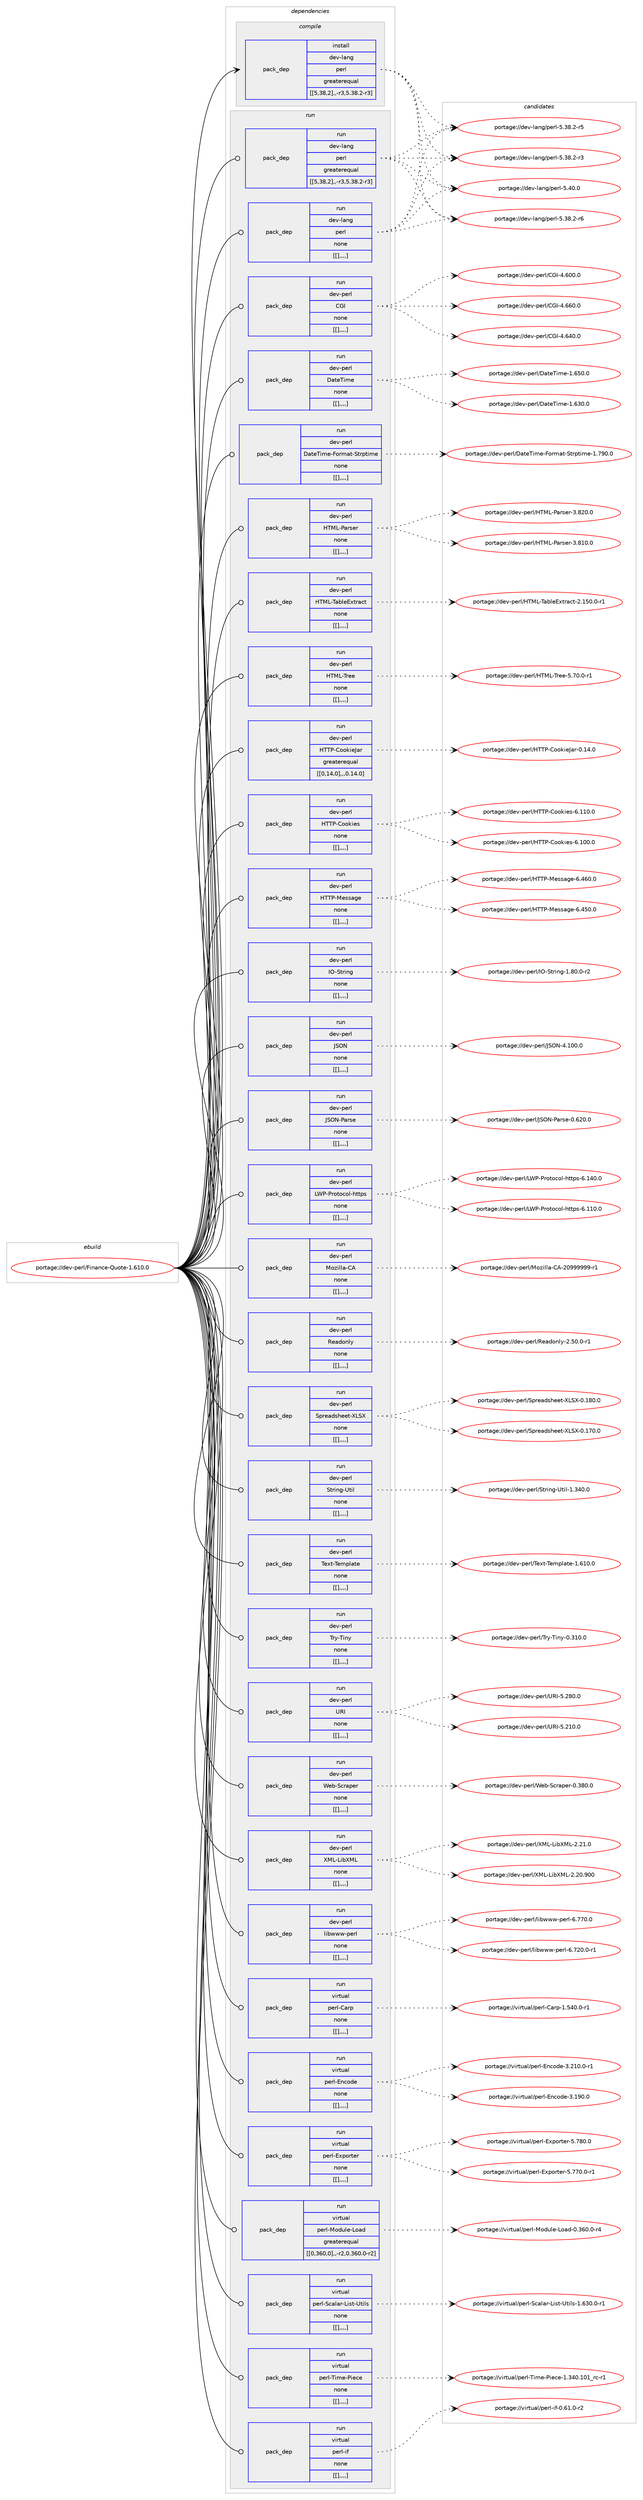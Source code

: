 digraph prolog {

# *************
# Graph options
# *************

newrank=true;
concentrate=true;
compound=true;
graph [rankdir=LR,fontname=Helvetica,fontsize=10,ranksep=1.5];#, ranksep=2.5, nodesep=0.2];
edge  [arrowhead=vee];
node  [fontname=Helvetica,fontsize=10];

# **********
# The ebuild
# **********

subgraph cluster_leftcol {
color=gray;
label=<<i>ebuild</i>>;
id [label="portage://dev-perl/Finance-Quote-1.610.0", color=red, width=4, href="../dev-perl/Finance-Quote-1.610.0.svg"];
}

# ****************
# The dependencies
# ****************

subgraph cluster_midcol {
color=gray;
label=<<i>dependencies</i>>;
subgraph cluster_compile {
fillcolor="#eeeeee";
style=filled;
label=<<i>compile</i>>;
subgraph pack99766 {
dependency131318 [label=<<TABLE BORDER="0" CELLBORDER="1" CELLSPACING="0" CELLPADDING="4" WIDTH="220"><TR><TD ROWSPAN="6" CELLPADDING="30">pack_dep</TD></TR><TR><TD WIDTH="110">install</TD></TR><TR><TD>dev-lang</TD></TR><TR><TD>perl</TD></TR><TR><TD>greaterequal</TD></TR><TR><TD>[[5,38,2],,-r3,5.38.2-r3]</TD></TR></TABLE>>, shape=none, color=blue];
}
id:e -> dependency131318:w [weight=20,style="solid",arrowhead="vee"];
}
subgraph cluster_compileandrun {
fillcolor="#eeeeee";
style=filled;
label=<<i>compile and run</i>>;
}
subgraph cluster_run {
fillcolor="#eeeeee";
style=filled;
label=<<i>run</i>>;
subgraph pack99767 {
dependency131319 [label=<<TABLE BORDER="0" CELLBORDER="1" CELLSPACING="0" CELLPADDING="4" WIDTH="220"><TR><TD ROWSPAN="6" CELLPADDING="30">pack_dep</TD></TR><TR><TD WIDTH="110">run</TD></TR><TR><TD>dev-lang</TD></TR><TR><TD>perl</TD></TR><TR><TD>greaterequal</TD></TR><TR><TD>[[5,38,2],,-r3,5.38.2-r3]</TD></TR></TABLE>>, shape=none, color=blue];
}
id:e -> dependency131319:w [weight=20,style="solid",arrowhead="odot"];
subgraph pack99768 {
dependency131320 [label=<<TABLE BORDER="0" CELLBORDER="1" CELLSPACING="0" CELLPADDING="4" WIDTH="220"><TR><TD ROWSPAN="6" CELLPADDING="30">pack_dep</TD></TR><TR><TD WIDTH="110">run</TD></TR><TR><TD>dev-lang</TD></TR><TR><TD>perl</TD></TR><TR><TD>none</TD></TR><TR><TD>[[],,,,]</TD></TR></TABLE>>, shape=none, color=blue];
}
id:e -> dependency131320:w [weight=20,style="solid",arrowhead="odot"];
subgraph pack99769 {
dependency131321 [label=<<TABLE BORDER="0" CELLBORDER="1" CELLSPACING="0" CELLPADDING="4" WIDTH="220"><TR><TD ROWSPAN="6" CELLPADDING="30">pack_dep</TD></TR><TR><TD WIDTH="110">run</TD></TR><TR><TD>dev-perl</TD></TR><TR><TD>CGI</TD></TR><TR><TD>none</TD></TR><TR><TD>[[],,,,]</TD></TR></TABLE>>, shape=none, color=blue];
}
id:e -> dependency131321:w [weight=20,style="solid",arrowhead="odot"];
subgraph pack99770 {
dependency131322 [label=<<TABLE BORDER="0" CELLBORDER="1" CELLSPACING="0" CELLPADDING="4" WIDTH="220"><TR><TD ROWSPAN="6" CELLPADDING="30">pack_dep</TD></TR><TR><TD WIDTH="110">run</TD></TR><TR><TD>dev-perl</TD></TR><TR><TD>DateTime</TD></TR><TR><TD>none</TD></TR><TR><TD>[[],,,,]</TD></TR></TABLE>>, shape=none, color=blue];
}
id:e -> dependency131322:w [weight=20,style="solid",arrowhead="odot"];
subgraph pack99771 {
dependency131323 [label=<<TABLE BORDER="0" CELLBORDER="1" CELLSPACING="0" CELLPADDING="4" WIDTH="220"><TR><TD ROWSPAN="6" CELLPADDING="30">pack_dep</TD></TR><TR><TD WIDTH="110">run</TD></TR><TR><TD>dev-perl</TD></TR><TR><TD>DateTime-Format-Strptime</TD></TR><TR><TD>none</TD></TR><TR><TD>[[],,,,]</TD></TR></TABLE>>, shape=none, color=blue];
}
id:e -> dependency131323:w [weight=20,style="solid",arrowhead="odot"];
subgraph pack99772 {
dependency131324 [label=<<TABLE BORDER="0" CELLBORDER="1" CELLSPACING="0" CELLPADDING="4" WIDTH="220"><TR><TD ROWSPAN="6" CELLPADDING="30">pack_dep</TD></TR><TR><TD WIDTH="110">run</TD></TR><TR><TD>dev-perl</TD></TR><TR><TD>HTML-Parser</TD></TR><TR><TD>none</TD></TR><TR><TD>[[],,,,]</TD></TR></TABLE>>, shape=none, color=blue];
}
id:e -> dependency131324:w [weight=20,style="solid",arrowhead="odot"];
subgraph pack99773 {
dependency131325 [label=<<TABLE BORDER="0" CELLBORDER="1" CELLSPACING="0" CELLPADDING="4" WIDTH="220"><TR><TD ROWSPAN="6" CELLPADDING="30">pack_dep</TD></TR><TR><TD WIDTH="110">run</TD></TR><TR><TD>dev-perl</TD></TR><TR><TD>HTML-TableExtract</TD></TR><TR><TD>none</TD></TR><TR><TD>[[],,,,]</TD></TR></TABLE>>, shape=none, color=blue];
}
id:e -> dependency131325:w [weight=20,style="solid",arrowhead="odot"];
subgraph pack99774 {
dependency131326 [label=<<TABLE BORDER="0" CELLBORDER="1" CELLSPACING="0" CELLPADDING="4" WIDTH="220"><TR><TD ROWSPAN="6" CELLPADDING="30">pack_dep</TD></TR><TR><TD WIDTH="110">run</TD></TR><TR><TD>dev-perl</TD></TR><TR><TD>HTML-Tree</TD></TR><TR><TD>none</TD></TR><TR><TD>[[],,,,]</TD></TR></TABLE>>, shape=none, color=blue];
}
id:e -> dependency131326:w [weight=20,style="solid",arrowhead="odot"];
subgraph pack99775 {
dependency131327 [label=<<TABLE BORDER="0" CELLBORDER="1" CELLSPACING="0" CELLPADDING="4" WIDTH="220"><TR><TD ROWSPAN="6" CELLPADDING="30">pack_dep</TD></TR><TR><TD WIDTH="110">run</TD></TR><TR><TD>dev-perl</TD></TR><TR><TD>HTTP-CookieJar</TD></TR><TR><TD>greaterequal</TD></TR><TR><TD>[[0,14,0],,,0.14.0]</TD></TR></TABLE>>, shape=none, color=blue];
}
id:e -> dependency131327:w [weight=20,style="solid",arrowhead="odot"];
subgraph pack99776 {
dependency131328 [label=<<TABLE BORDER="0" CELLBORDER="1" CELLSPACING="0" CELLPADDING="4" WIDTH="220"><TR><TD ROWSPAN="6" CELLPADDING="30">pack_dep</TD></TR><TR><TD WIDTH="110">run</TD></TR><TR><TD>dev-perl</TD></TR><TR><TD>HTTP-Cookies</TD></TR><TR><TD>none</TD></TR><TR><TD>[[],,,,]</TD></TR></TABLE>>, shape=none, color=blue];
}
id:e -> dependency131328:w [weight=20,style="solid",arrowhead="odot"];
subgraph pack99777 {
dependency131329 [label=<<TABLE BORDER="0" CELLBORDER="1" CELLSPACING="0" CELLPADDING="4" WIDTH="220"><TR><TD ROWSPAN="6" CELLPADDING="30">pack_dep</TD></TR><TR><TD WIDTH="110">run</TD></TR><TR><TD>dev-perl</TD></TR><TR><TD>HTTP-Message</TD></TR><TR><TD>none</TD></TR><TR><TD>[[],,,,]</TD></TR></TABLE>>, shape=none, color=blue];
}
id:e -> dependency131329:w [weight=20,style="solid",arrowhead="odot"];
subgraph pack99778 {
dependency131330 [label=<<TABLE BORDER="0" CELLBORDER="1" CELLSPACING="0" CELLPADDING="4" WIDTH="220"><TR><TD ROWSPAN="6" CELLPADDING="30">pack_dep</TD></TR><TR><TD WIDTH="110">run</TD></TR><TR><TD>dev-perl</TD></TR><TR><TD>IO-String</TD></TR><TR><TD>none</TD></TR><TR><TD>[[],,,,]</TD></TR></TABLE>>, shape=none, color=blue];
}
id:e -> dependency131330:w [weight=20,style="solid",arrowhead="odot"];
subgraph pack99779 {
dependency131331 [label=<<TABLE BORDER="0" CELLBORDER="1" CELLSPACING="0" CELLPADDING="4" WIDTH="220"><TR><TD ROWSPAN="6" CELLPADDING="30">pack_dep</TD></TR><TR><TD WIDTH="110">run</TD></TR><TR><TD>dev-perl</TD></TR><TR><TD>JSON</TD></TR><TR><TD>none</TD></TR><TR><TD>[[],,,,]</TD></TR></TABLE>>, shape=none, color=blue];
}
id:e -> dependency131331:w [weight=20,style="solid",arrowhead="odot"];
subgraph pack99780 {
dependency131332 [label=<<TABLE BORDER="0" CELLBORDER="1" CELLSPACING="0" CELLPADDING="4" WIDTH="220"><TR><TD ROWSPAN="6" CELLPADDING="30">pack_dep</TD></TR><TR><TD WIDTH="110">run</TD></TR><TR><TD>dev-perl</TD></TR><TR><TD>JSON-Parse</TD></TR><TR><TD>none</TD></TR><TR><TD>[[],,,,]</TD></TR></TABLE>>, shape=none, color=blue];
}
id:e -> dependency131332:w [weight=20,style="solid",arrowhead="odot"];
subgraph pack99781 {
dependency131333 [label=<<TABLE BORDER="0" CELLBORDER="1" CELLSPACING="0" CELLPADDING="4" WIDTH="220"><TR><TD ROWSPAN="6" CELLPADDING="30">pack_dep</TD></TR><TR><TD WIDTH="110">run</TD></TR><TR><TD>dev-perl</TD></TR><TR><TD>LWP-Protocol-https</TD></TR><TR><TD>none</TD></TR><TR><TD>[[],,,,]</TD></TR></TABLE>>, shape=none, color=blue];
}
id:e -> dependency131333:w [weight=20,style="solid",arrowhead="odot"];
subgraph pack99782 {
dependency131334 [label=<<TABLE BORDER="0" CELLBORDER="1" CELLSPACING="0" CELLPADDING="4" WIDTH="220"><TR><TD ROWSPAN="6" CELLPADDING="30">pack_dep</TD></TR><TR><TD WIDTH="110">run</TD></TR><TR><TD>dev-perl</TD></TR><TR><TD>Mozilla-CA</TD></TR><TR><TD>none</TD></TR><TR><TD>[[],,,,]</TD></TR></TABLE>>, shape=none, color=blue];
}
id:e -> dependency131334:w [weight=20,style="solid",arrowhead="odot"];
subgraph pack99783 {
dependency131335 [label=<<TABLE BORDER="0" CELLBORDER="1" CELLSPACING="0" CELLPADDING="4" WIDTH="220"><TR><TD ROWSPAN="6" CELLPADDING="30">pack_dep</TD></TR><TR><TD WIDTH="110">run</TD></TR><TR><TD>dev-perl</TD></TR><TR><TD>Readonly</TD></TR><TR><TD>none</TD></TR><TR><TD>[[],,,,]</TD></TR></TABLE>>, shape=none, color=blue];
}
id:e -> dependency131335:w [weight=20,style="solid",arrowhead="odot"];
subgraph pack99784 {
dependency131336 [label=<<TABLE BORDER="0" CELLBORDER="1" CELLSPACING="0" CELLPADDING="4" WIDTH="220"><TR><TD ROWSPAN="6" CELLPADDING="30">pack_dep</TD></TR><TR><TD WIDTH="110">run</TD></TR><TR><TD>dev-perl</TD></TR><TR><TD>Spreadsheet-XLSX</TD></TR><TR><TD>none</TD></TR><TR><TD>[[],,,,]</TD></TR></TABLE>>, shape=none, color=blue];
}
id:e -> dependency131336:w [weight=20,style="solid",arrowhead="odot"];
subgraph pack99785 {
dependency131337 [label=<<TABLE BORDER="0" CELLBORDER="1" CELLSPACING="0" CELLPADDING="4" WIDTH="220"><TR><TD ROWSPAN="6" CELLPADDING="30">pack_dep</TD></TR><TR><TD WIDTH="110">run</TD></TR><TR><TD>dev-perl</TD></TR><TR><TD>String-Util</TD></TR><TR><TD>none</TD></TR><TR><TD>[[],,,,]</TD></TR></TABLE>>, shape=none, color=blue];
}
id:e -> dependency131337:w [weight=20,style="solid",arrowhead="odot"];
subgraph pack99786 {
dependency131338 [label=<<TABLE BORDER="0" CELLBORDER="1" CELLSPACING="0" CELLPADDING="4" WIDTH="220"><TR><TD ROWSPAN="6" CELLPADDING="30">pack_dep</TD></TR><TR><TD WIDTH="110">run</TD></TR><TR><TD>dev-perl</TD></TR><TR><TD>Text-Template</TD></TR><TR><TD>none</TD></TR><TR><TD>[[],,,,]</TD></TR></TABLE>>, shape=none, color=blue];
}
id:e -> dependency131338:w [weight=20,style="solid",arrowhead="odot"];
subgraph pack99787 {
dependency131339 [label=<<TABLE BORDER="0" CELLBORDER="1" CELLSPACING="0" CELLPADDING="4" WIDTH="220"><TR><TD ROWSPAN="6" CELLPADDING="30">pack_dep</TD></TR><TR><TD WIDTH="110">run</TD></TR><TR><TD>dev-perl</TD></TR><TR><TD>Try-Tiny</TD></TR><TR><TD>none</TD></TR><TR><TD>[[],,,,]</TD></TR></TABLE>>, shape=none, color=blue];
}
id:e -> dependency131339:w [weight=20,style="solid",arrowhead="odot"];
subgraph pack99788 {
dependency131340 [label=<<TABLE BORDER="0" CELLBORDER="1" CELLSPACING="0" CELLPADDING="4" WIDTH="220"><TR><TD ROWSPAN="6" CELLPADDING="30">pack_dep</TD></TR><TR><TD WIDTH="110">run</TD></TR><TR><TD>dev-perl</TD></TR><TR><TD>URI</TD></TR><TR><TD>none</TD></TR><TR><TD>[[],,,,]</TD></TR></TABLE>>, shape=none, color=blue];
}
id:e -> dependency131340:w [weight=20,style="solid",arrowhead="odot"];
subgraph pack99789 {
dependency131341 [label=<<TABLE BORDER="0" CELLBORDER="1" CELLSPACING="0" CELLPADDING="4" WIDTH="220"><TR><TD ROWSPAN="6" CELLPADDING="30">pack_dep</TD></TR><TR><TD WIDTH="110">run</TD></TR><TR><TD>dev-perl</TD></TR><TR><TD>Web-Scraper</TD></TR><TR><TD>none</TD></TR><TR><TD>[[],,,,]</TD></TR></TABLE>>, shape=none, color=blue];
}
id:e -> dependency131341:w [weight=20,style="solid",arrowhead="odot"];
subgraph pack99790 {
dependency131342 [label=<<TABLE BORDER="0" CELLBORDER="1" CELLSPACING="0" CELLPADDING="4" WIDTH="220"><TR><TD ROWSPAN="6" CELLPADDING="30">pack_dep</TD></TR><TR><TD WIDTH="110">run</TD></TR><TR><TD>dev-perl</TD></TR><TR><TD>XML-LibXML</TD></TR><TR><TD>none</TD></TR><TR><TD>[[],,,,]</TD></TR></TABLE>>, shape=none, color=blue];
}
id:e -> dependency131342:w [weight=20,style="solid",arrowhead="odot"];
subgraph pack99791 {
dependency131343 [label=<<TABLE BORDER="0" CELLBORDER="1" CELLSPACING="0" CELLPADDING="4" WIDTH="220"><TR><TD ROWSPAN="6" CELLPADDING="30">pack_dep</TD></TR><TR><TD WIDTH="110">run</TD></TR><TR><TD>dev-perl</TD></TR><TR><TD>libwww-perl</TD></TR><TR><TD>none</TD></TR><TR><TD>[[],,,,]</TD></TR></TABLE>>, shape=none, color=blue];
}
id:e -> dependency131343:w [weight=20,style="solid",arrowhead="odot"];
subgraph pack99792 {
dependency131344 [label=<<TABLE BORDER="0" CELLBORDER="1" CELLSPACING="0" CELLPADDING="4" WIDTH="220"><TR><TD ROWSPAN="6" CELLPADDING="30">pack_dep</TD></TR><TR><TD WIDTH="110">run</TD></TR><TR><TD>virtual</TD></TR><TR><TD>perl-Carp</TD></TR><TR><TD>none</TD></TR><TR><TD>[[],,,,]</TD></TR></TABLE>>, shape=none, color=blue];
}
id:e -> dependency131344:w [weight=20,style="solid",arrowhead="odot"];
subgraph pack99793 {
dependency131345 [label=<<TABLE BORDER="0" CELLBORDER="1" CELLSPACING="0" CELLPADDING="4" WIDTH="220"><TR><TD ROWSPAN="6" CELLPADDING="30">pack_dep</TD></TR><TR><TD WIDTH="110">run</TD></TR><TR><TD>virtual</TD></TR><TR><TD>perl-Encode</TD></TR><TR><TD>none</TD></TR><TR><TD>[[],,,,]</TD></TR></TABLE>>, shape=none, color=blue];
}
id:e -> dependency131345:w [weight=20,style="solid",arrowhead="odot"];
subgraph pack99794 {
dependency131346 [label=<<TABLE BORDER="0" CELLBORDER="1" CELLSPACING="0" CELLPADDING="4" WIDTH="220"><TR><TD ROWSPAN="6" CELLPADDING="30">pack_dep</TD></TR><TR><TD WIDTH="110">run</TD></TR><TR><TD>virtual</TD></TR><TR><TD>perl-Exporter</TD></TR><TR><TD>none</TD></TR><TR><TD>[[],,,,]</TD></TR></TABLE>>, shape=none, color=blue];
}
id:e -> dependency131346:w [weight=20,style="solid",arrowhead="odot"];
subgraph pack99795 {
dependency131347 [label=<<TABLE BORDER="0" CELLBORDER="1" CELLSPACING="0" CELLPADDING="4" WIDTH="220"><TR><TD ROWSPAN="6" CELLPADDING="30">pack_dep</TD></TR><TR><TD WIDTH="110">run</TD></TR><TR><TD>virtual</TD></TR><TR><TD>perl-Module-Load</TD></TR><TR><TD>greaterequal</TD></TR><TR><TD>[[0,360,0],,-r2,0.360.0-r2]</TD></TR></TABLE>>, shape=none, color=blue];
}
id:e -> dependency131347:w [weight=20,style="solid",arrowhead="odot"];
subgraph pack99796 {
dependency131348 [label=<<TABLE BORDER="0" CELLBORDER="1" CELLSPACING="0" CELLPADDING="4" WIDTH="220"><TR><TD ROWSPAN="6" CELLPADDING="30">pack_dep</TD></TR><TR><TD WIDTH="110">run</TD></TR><TR><TD>virtual</TD></TR><TR><TD>perl-Scalar-List-Utils</TD></TR><TR><TD>none</TD></TR><TR><TD>[[],,,,]</TD></TR></TABLE>>, shape=none, color=blue];
}
id:e -> dependency131348:w [weight=20,style="solid",arrowhead="odot"];
subgraph pack99797 {
dependency131349 [label=<<TABLE BORDER="0" CELLBORDER="1" CELLSPACING="0" CELLPADDING="4" WIDTH="220"><TR><TD ROWSPAN="6" CELLPADDING="30">pack_dep</TD></TR><TR><TD WIDTH="110">run</TD></TR><TR><TD>virtual</TD></TR><TR><TD>perl-Time-Piece</TD></TR><TR><TD>none</TD></TR><TR><TD>[[],,,,]</TD></TR></TABLE>>, shape=none, color=blue];
}
id:e -> dependency131349:w [weight=20,style="solid",arrowhead="odot"];
subgraph pack99798 {
dependency131350 [label=<<TABLE BORDER="0" CELLBORDER="1" CELLSPACING="0" CELLPADDING="4" WIDTH="220"><TR><TD ROWSPAN="6" CELLPADDING="30">pack_dep</TD></TR><TR><TD WIDTH="110">run</TD></TR><TR><TD>virtual</TD></TR><TR><TD>perl-if</TD></TR><TR><TD>none</TD></TR><TR><TD>[[],,,,]</TD></TR></TABLE>>, shape=none, color=blue];
}
id:e -> dependency131350:w [weight=20,style="solid",arrowhead="odot"];
}
}

# **************
# The candidates
# **************

subgraph cluster_choices {
rank=same;
color=gray;
label=<<i>candidates</i>>;

subgraph choice99766 {
color=black;
nodesep=1;
choice10010111845108971101034711210111410845534652484648 [label="portage://dev-lang/perl-5.40.0", color=red, width=4,href="../dev-lang/perl-5.40.0.svg"];
choice100101118451089711010347112101114108455346515646504511454 [label="portage://dev-lang/perl-5.38.2-r6", color=red, width=4,href="../dev-lang/perl-5.38.2-r6.svg"];
choice100101118451089711010347112101114108455346515646504511453 [label="portage://dev-lang/perl-5.38.2-r5", color=red, width=4,href="../dev-lang/perl-5.38.2-r5.svg"];
choice100101118451089711010347112101114108455346515646504511451 [label="portage://dev-lang/perl-5.38.2-r3", color=red, width=4,href="../dev-lang/perl-5.38.2-r3.svg"];
dependency131318:e -> choice10010111845108971101034711210111410845534652484648:w [style=dotted,weight="100"];
dependency131318:e -> choice100101118451089711010347112101114108455346515646504511454:w [style=dotted,weight="100"];
dependency131318:e -> choice100101118451089711010347112101114108455346515646504511453:w [style=dotted,weight="100"];
dependency131318:e -> choice100101118451089711010347112101114108455346515646504511451:w [style=dotted,weight="100"];
}
subgraph choice99767 {
color=black;
nodesep=1;
choice10010111845108971101034711210111410845534652484648 [label="portage://dev-lang/perl-5.40.0", color=red, width=4,href="../dev-lang/perl-5.40.0.svg"];
choice100101118451089711010347112101114108455346515646504511454 [label="portage://dev-lang/perl-5.38.2-r6", color=red, width=4,href="../dev-lang/perl-5.38.2-r6.svg"];
choice100101118451089711010347112101114108455346515646504511453 [label="portage://dev-lang/perl-5.38.2-r5", color=red, width=4,href="../dev-lang/perl-5.38.2-r5.svg"];
choice100101118451089711010347112101114108455346515646504511451 [label="portage://dev-lang/perl-5.38.2-r3", color=red, width=4,href="../dev-lang/perl-5.38.2-r3.svg"];
dependency131319:e -> choice10010111845108971101034711210111410845534652484648:w [style=dotted,weight="100"];
dependency131319:e -> choice100101118451089711010347112101114108455346515646504511454:w [style=dotted,weight="100"];
dependency131319:e -> choice100101118451089711010347112101114108455346515646504511453:w [style=dotted,weight="100"];
dependency131319:e -> choice100101118451089711010347112101114108455346515646504511451:w [style=dotted,weight="100"];
}
subgraph choice99768 {
color=black;
nodesep=1;
choice10010111845108971101034711210111410845534652484648 [label="portage://dev-lang/perl-5.40.0", color=red, width=4,href="../dev-lang/perl-5.40.0.svg"];
choice100101118451089711010347112101114108455346515646504511454 [label="portage://dev-lang/perl-5.38.2-r6", color=red, width=4,href="../dev-lang/perl-5.38.2-r6.svg"];
choice100101118451089711010347112101114108455346515646504511453 [label="portage://dev-lang/perl-5.38.2-r5", color=red, width=4,href="../dev-lang/perl-5.38.2-r5.svg"];
choice100101118451089711010347112101114108455346515646504511451 [label="portage://dev-lang/perl-5.38.2-r3", color=red, width=4,href="../dev-lang/perl-5.38.2-r3.svg"];
dependency131320:e -> choice10010111845108971101034711210111410845534652484648:w [style=dotted,weight="100"];
dependency131320:e -> choice100101118451089711010347112101114108455346515646504511454:w [style=dotted,weight="100"];
dependency131320:e -> choice100101118451089711010347112101114108455346515646504511453:w [style=dotted,weight="100"];
dependency131320:e -> choice100101118451089711010347112101114108455346515646504511451:w [style=dotted,weight="100"];
}
subgraph choice99769 {
color=black;
nodesep=1;
choice10010111845112101114108476771734552465454484648 [label="portage://dev-perl/CGI-4.660.0", color=red, width=4,href="../dev-perl/CGI-4.660.0.svg"];
choice10010111845112101114108476771734552465452484648 [label="portage://dev-perl/CGI-4.640.0", color=red, width=4,href="../dev-perl/CGI-4.640.0.svg"];
choice10010111845112101114108476771734552465448484648 [label="portage://dev-perl/CGI-4.600.0", color=red, width=4,href="../dev-perl/CGI-4.600.0.svg"];
dependency131321:e -> choice10010111845112101114108476771734552465454484648:w [style=dotted,weight="100"];
dependency131321:e -> choice10010111845112101114108476771734552465452484648:w [style=dotted,weight="100"];
dependency131321:e -> choice10010111845112101114108476771734552465448484648:w [style=dotted,weight="100"];
}
subgraph choice99770 {
color=black;
nodesep=1;
choice10010111845112101114108476897116101841051091014549465453484648 [label="portage://dev-perl/DateTime-1.650.0", color=red, width=4,href="../dev-perl/DateTime-1.650.0.svg"];
choice10010111845112101114108476897116101841051091014549465451484648 [label="portage://dev-perl/DateTime-1.630.0", color=red, width=4,href="../dev-perl/DateTime-1.630.0.svg"];
dependency131322:e -> choice10010111845112101114108476897116101841051091014549465453484648:w [style=dotted,weight="100"];
dependency131322:e -> choice10010111845112101114108476897116101841051091014549465451484648:w [style=dotted,weight="100"];
}
subgraph choice99771 {
color=black;
nodesep=1;
choice100101118451121011141084768971161018410510910145701111141099711645831161141121161051091014549465557484648 [label="portage://dev-perl/DateTime-Format-Strptime-1.790.0", color=red, width=4,href="../dev-perl/DateTime-Format-Strptime-1.790.0.svg"];
dependency131323:e -> choice100101118451121011141084768971161018410510910145701111141099711645831161141121161051091014549465557484648:w [style=dotted,weight="100"];
}
subgraph choice99772 {
color=black;
nodesep=1;
choice1001011184511210111410847728477764580971141151011144551465650484648 [label="portage://dev-perl/HTML-Parser-3.820.0", color=red, width=4,href="../dev-perl/HTML-Parser-3.820.0.svg"];
choice1001011184511210111410847728477764580971141151011144551465649484648 [label="portage://dev-perl/HTML-Parser-3.810.0", color=red, width=4,href="../dev-perl/HTML-Parser-3.810.0.svg"];
dependency131324:e -> choice1001011184511210111410847728477764580971141151011144551465650484648:w [style=dotted,weight="100"];
dependency131324:e -> choice1001011184511210111410847728477764580971141151011144551465649484648:w [style=dotted,weight="100"];
}
subgraph choice99773 {
color=black;
nodesep=1;
choice1001011184511210111410847728477764584979810810169120116114979911645504649534846484511449 [label="portage://dev-perl/HTML-TableExtract-2.150.0-r1", color=red, width=4,href="../dev-perl/HTML-TableExtract-2.150.0-r1.svg"];
dependency131325:e -> choice1001011184511210111410847728477764584979810810169120116114979911645504649534846484511449:w [style=dotted,weight="100"];
}
subgraph choice99774 {
color=black;
nodesep=1;
choice1001011184511210111410847728477764584114101101455346554846484511449 [label="portage://dev-perl/HTML-Tree-5.70.0-r1", color=red, width=4,href="../dev-perl/HTML-Tree-5.70.0-r1.svg"];
dependency131326:e -> choice1001011184511210111410847728477764584114101101455346554846484511449:w [style=dotted,weight="100"];
}
subgraph choice99775 {
color=black;
nodesep=1;
choice1001011184511210111410847728484804567111111107105101749711445484649524648 [label="portage://dev-perl/HTTP-CookieJar-0.14.0", color=red, width=4,href="../dev-perl/HTTP-CookieJar-0.14.0.svg"];
dependency131327:e -> choice1001011184511210111410847728484804567111111107105101749711445484649524648:w [style=dotted,weight="100"];
}
subgraph choice99776 {
color=black;
nodesep=1;
choice10010111845112101114108477284848045671111111071051011154554464949484648 [label="portage://dev-perl/HTTP-Cookies-6.110.0", color=red, width=4,href="../dev-perl/HTTP-Cookies-6.110.0.svg"];
choice10010111845112101114108477284848045671111111071051011154554464948484648 [label="portage://dev-perl/HTTP-Cookies-6.100.0", color=red, width=4,href="../dev-perl/HTTP-Cookies-6.100.0.svg"];
dependency131328:e -> choice10010111845112101114108477284848045671111111071051011154554464949484648:w [style=dotted,weight="100"];
dependency131328:e -> choice10010111845112101114108477284848045671111111071051011154554464948484648:w [style=dotted,weight="100"];
}
subgraph choice99777 {
color=black;
nodesep=1;
choice1001011184511210111410847728484804577101115115971031014554465254484648 [label="portage://dev-perl/HTTP-Message-6.460.0", color=red, width=4,href="../dev-perl/HTTP-Message-6.460.0.svg"];
choice1001011184511210111410847728484804577101115115971031014554465253484648 [label="portage://dev-perl/HTTP-Message-6.450.0", color=red, width=4,href="../dev-perl/HTTP-Message-6.450.0.svg"];
dependency131329:e -> choice1001011184511210111410847728484804577101115115971031014554465254484648:w [style=dotted,weight="100"];
dependency131329:e -> choice1001011184511210111410847728484804577101115115971031014554465253484648:w [style=dotted,weight="100"];
}
subgraph choice99778 {
color=black;
nodesep=1;
choice100101118451121011141084773794583116114105110103454946564846484511450 [label="portage://dev-perl/IO-String-1.80.0-r2", color=red, width=4,href="../dev-perl/IO-String-1.80.0-r2.svg"];
dependency131330:e -> choice100101118451121011141084773794583116114105110103454946564846484511450:w [style=dotted,weight="100"];
}
subgraph choice99779 {
color=black;
nodesep=1;
choice1001011184511210111410847748379784552464948484648 [label="portage://dev-perl/JSON-4.100.0", color=red, width=4,href="../dev-perl/JSON-4.100.0.svg"];
dependency131331:e -> choice1001011184511210111410847748379784552464948484648:w [style=dotted,weight="100"];
}
subgraph choice99780 {
color=black;
nodesep=1;
choice1001011184511210111410847748379784580971141151014548465450484648 [label="portage://dev-perl/JSON-Parse-0.620.0", color=red, width=4,href="../dev-perl/JSON-Parse-0.620.0.svg"];
dependency131332:e -> choice1001011184511210111410847748379784580971141151014548465450484648:w [style=dotted,weight="100"];
}
subgraph choice99781 {
color=black;
nodesep=1;
choice1001011184511210111410847768780458011411111611199111108451041161161121154554464952484648 [label="portage://dev-perl/LWP-Protocol-https-6.140.0", color=red, width=4,href="../dev-perl/LWP-Protocol-https-6.140.0.svg"];
choice1001011184511210111410847768780458011411111611199111108451041161161121154554464949484648 [label="portage://dev-perl/LWP-Protocol-https-6.110.0", color=red, width=4,href="../dev-perl/LWP-Protocol-https-6.110.0.svg"];
dependency131333:e -> choice1001011184511210111410847768780458011411111611199111108451041161161121154554464952484648:w [style=dotted,weight="100"];
dependency131333:e -> choice1001011184511210111410847768780458011411111611199111108451041161161121154554464949484648:w [style=dotted,weight="100"];
}
subgraph choice99782 {
color=black;
nodesep=1;
choice100101118451121011141084777111122105108108974567654550485757575757574511449 [label="portage://dev-perl/Mozilla-CA-20999999-r1", color=red, width=4,href="../dev-perl/Mozilla-CA-20999999-r1.svg"];
dependency131334:e -> choice100101118451121011141084777111122105108108974567654550485757575757574511449:w [style=dotted,weight="100"];
}
subgraph choice99783 {
color=black;
nodesep=1;
choice10010111845112101114108478210197100111110108121455046534846484511449 [label="portage://dev-perl/Readonly-2.50.0-r1", color=red, width=4,href="../dev-perl/Readonly-2.50.0-r1.svg"];
dependency131335:e -> choice10010111845112101114108478210197100111110108121455046534846484511449:w [style=dotted,weight="100"];
}
subgraph choice99784 {
color=black;
nodesep=1;
choice1001011184511210111410847831121141019710011510410110111645887683884548464956484648 [label="portage://dev-perl/Spreadsheet-XLSX-0.180.0", color=red, width=4,href="../dev-perl/Spreadsheet-XLSX-0.180.0.svg"];
choice1001011184511210111410847831121141019710011510410110111645887683884548464955484648 [label="portage://dev-perl/Spreadsheet-XLSX-0.170.0", color=red, width=4,href="../dev-perl/Spreadsheet-XLSX-0.170.0.svg"];
dependency131336:e -> choice1001011184511210111410847831121141019710011510410110111645887683884548464956484648:w [style=dotted,weight="100"];
dependency131336:e -> choice1001011184511210111410847831121141019710011510410110111645887683884548464955484648:w [style=dotted,weight="100"];
}
subgraph choice99785 {
color=black;
nodesep=1;
choice10010111845112101114108478311611410511010345851161051084549465152484648 [label="portage://dev-perl/String-Util-1.340.0", color=red, width=4,href="../dev-perl/String-Util-1.340.0.svg"];
dependency131337:e -> choice10010111845112101114108478311611410511010345851161051084549465152484648:w [style=dotted,weight="100"];
}
subgraph choice99786 {
color=black;
nodesep=1;
choice1001011184511210111410847841011201164584101109112108971161014549465449484648 [label="portage://dev-perl/Text-Template-1.610.0", color=red, width=4,href="../dev-perl/Text-Template-1.610.0.svg"];
dependency131338:e -> choice1001011184511210111410847841011201164584101109112108971161014549465449484648:w [style=dotted,weight="100"];
}
subgraph choice99787 {
color=black;
nodesep=1;
choice10010111845112101114108478411412145841051101214548465149484648 [label="portage://dev-perl/Try-Tiny-0.310.0", color=red, width=4,href="../dev-perl/Try-Tiny-0.310.0.svg"];
dependency131339:e -> choice10010111845112101114108478411412145841051101214548465149484648:w [style=dotted,weight="100"];
}
subgraph choice99788 {
color=black;
nodesep=1;
choice10010111845112101114108478582734553465056484648 [label="portage://dev-perl/URI-5.280.0", color=red, width=4,href="../dev-perl/URI-5.280.0.svg"];
choice10010111845112101114108478582734553465049484648 [label="portage://dev-perl/URI-5.210.0", color=red, width=4,href="../dev-perl/URI-5.210.0.svg"];
dependency131340:e -> choice10010111845112101114108478582734553465056484648:w [style=dotted,weight="100"];
dependency131340:e -> choice10010111845112101114108478582734553465049484648:w [style=dotted,weight="100"];
}
subgraph choice99789 {
color=black;
nodesep=1;
choice10010111845112101114108478710198458399114971121011144548465156484648 [label="portage://dev-perl/Web-Scraper-0.380.0", color=red, width=4,href="../dev-perl/Web-Scraper-0.380.0.svg"];
dependency131341:e -> choice10010111845112101114108478710198458399114971121011144548465156484648:w [style=dotted,weight="100"];
}
subgraph choice99790 {
color=black;
nodesep=1;
choice100101118451121011141084788777645761059888777645504650494648 [label="portage://dev-perl/XML-LibXML-2.21.0", color=red, width=4,href="../dev-perl/XML-LibXML-2.21.0.svg"];
choice1001011184511210111410847887776457610598887776455046504846574848 [label="portage://dev-perl/XML-LibXML-2.20.900", color=red, width=4,href="../dev-perl/XML-LibXML-2.20.900.svg"];
dependency131342:e -> choice100101118451121011141084788777645761059888777645504650494648:w [style=dotted,weight="100"];
dependency131342:e -> choice1001011184511210111410847887776457610598887776455046504846574848:w [style=dotted,weight="100"];
}
subgraph choice99791 {
color=black;
nodesep=1;
choice100101118451121011141084710810598119119119451121011141084554465555484648 [label="portage://dev-perl/libwww-perl-6.770.0", color=red, width=4,href="../dev-perl/libwww-perl-6.770.0.svg"];
choice1001011184511210111410847108105981191191194511210111410845544655504846484511449 [label="portage://dev-perl/libwww-perl-6.720.0-r1", color=red, width=4,href="../dev-perl/libwww-perl-6.720.0-r1.svg"];
dependency131343:e -> choice100101118451121011141084710810598119119119451121011141084554465555484648:w [style=dotted,weight="100"];
dependency131343:e -> choice1001011184511210111410847108105981191191194511210111410845544655504846484511449:w [style=dotted,weight="100"];
}
subgraph choice99792 {
color=black;
nodesep=1;
choice118105114116117971084711210111410845679711411245494653524846484511449 [label="portage://virtual/perl-Carp-1.540.0-r1", color=red, width=4,href="../virtual/perl-Carp-1.540.0-r1.svg"];
dependency131344:e -> choice118105114116117971084711210111410845679711411245494653524846484511449:w [style=dotted,weight="100"];
}
subgraph choice99793 {
color=black;
nodesep=1;
choice118105114116117971084711210111410845691109911110010145514650494846484511449 [label="portage://virtual/perl-Encode-3.210.0-r1", color=red, width=4,href="../virtual/perl-Encode-3.210.0-r1.svg"];
choice11810511411611797108471121011141084569110991111001014551464957484648 [label="portage://virtual/perl-Encode-3.190.0", color=red, width=4,href="../virtual/perl-Encode-3.190.0.svg"];
dependency131345:e -> choice118105114116117971084711210111410845691109911110010145514650494846484511449:w [style=dotted,weight="100"];
dependency131345:e -> choice11810511411611797108471121011141084569110991111001014551464957484648:w [style=dotted,weight="100"];
}
subgraph choice99794 {
color=black;
nodesep=1;
choice118105114116117971084711210111410845691201121111141161011144553465556484648 [label="portage://virtual/perl-Exporter-5.780.0", color=red, width=4,href="../virtual/perl-Exporter-5.780.0.svg"];
choice1181051141161179710847112101114108456912011211111411610111445534655554846484511449 [label="portage://virtual/perl-Exporter-5.770.0-r1", color=red, width=4,href="../virtual/perl-Exporter-5.770.0-r1.svg"];
dependency131346:e -> choice118105114116117971084711210111410845691201121111141161011144553465556484648:w [style=dotted,weight="100"];
dependency131346:e -> choice1181051141161179710847112101114108456912011211111411610111445534655554846484511449:w [style=dotted,weight="100"];
}
subgraph choice99795 {
color=black;
nodesep=1;
choice1181051141161179710847112101114108457711110011710810145761119710045484651544846484511452 [label="portage://virtual/perl-Module-Load-0.360.0-r4", color=red, width=4,href="../virtual/perl-Module-Load-0.360.0-r4.svg"];
dependency131347:e -> choice1181051141161179710847112101114108457711110011710810145761119710045484651544846484511452:w [style=dotted,weight="100"];
}
subgraph choice99796 {
color=black;
nodesep=1;
choice118105114116117971084711210111410845839997108971144576105115116458511610510811545494654514846484511449 [label="portage://virtual/perl-Scalar-List-Utils-1.630.0-r1", color=red, width=4,href="../virtual/perl-Scalar-List-Utils-1.630.0-r1.svg"];
dependency131348:e -> choice118105114116117971084711210111410845839997108971144576105115116458511610510811545494654514846484511449:w [style=dotted,weight="100"];
}
subgraph choice99797 {
color=black;
nodesep=1;
choice118105114116117971084711210111410845841051091014580105101991014549465152484649484995114994511449 [label="portage://virtual/perl-Time-Piece-1.340.101_rc-r1", color=red, width=4,href="../virtual/perl-Time-Piece-1.340.101_rc-r1.svg"];
dependency131349:e -> choice118105114116117971084711210111410845841051091014580105101991014549465152484649484995114994511449:w [style=dotted,weight="100"];
}
subgraph choice99798 {
color=black;
nodesep=1;
choice118105114116117971084711210111410845105102454846544946484511450 [label="portage://virtual/perl-if-0.61.0-r2", color=red, width=4,href="../virtual/perl-if-0.61.0-r2.svg"];
dependency131350:e -> choice118105114116117971084711210111410845105102454846544946484511450:w [style=dotted,weight="100"];
}
}

}
